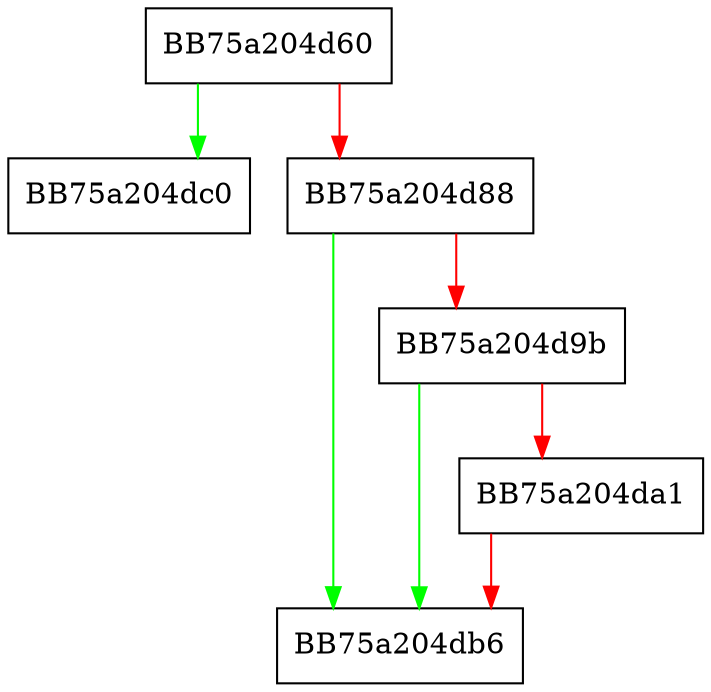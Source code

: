 digraph add_file_report {
  node [shape="box"];
  graph [splines=ortho];
  BB75a204d60 -> BB75a204dc0 [color="green"];
  BB75a204d60 -> BB75a204d88 [color="red"];
  BB75a204d88 -> BB75a204db6 [color="green"];
  BB75a204d88 -> BB75a204d9b [color="red"];
  BB75a204d9b -> BB75a204db6 [color="green"];
  BB75a204d9b -> BB75a204da1 [color="red"];
  BB75a204da1 -> BB75a204db6 [color="red"];
}
